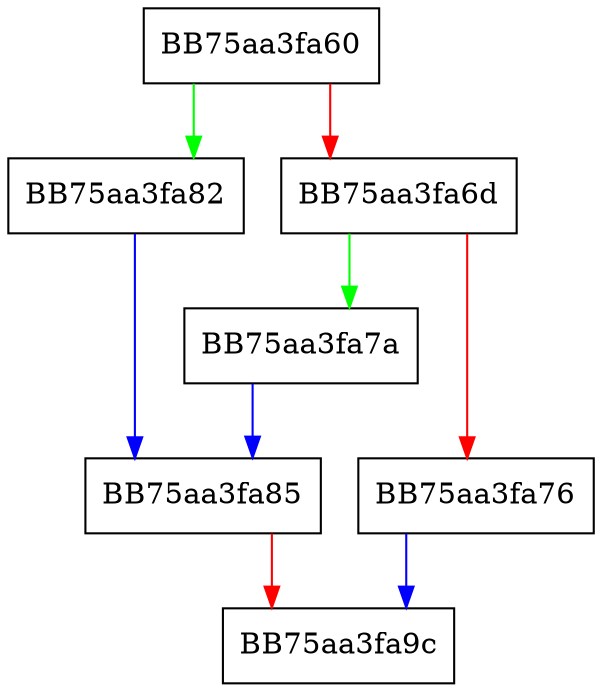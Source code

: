 digraph getPropByHash {
  node [shape="box"];
  graph [splines=ortho];
  BB75aa3fa60 -> BB75aa3fa82 [color="green"];
  BB75aa3fa60 -> BB75aa3fa6d [color="red"];
  BB75aa3fa6d -> BB75aa3fa7a [color="green"];
  BB75aa3fa6d -> BB75aa3fa76 [color="red"];
  BB75aa3fa76 -> BB75aa3fa9c [color="blue"];
  BB75aa3fa7a -> BB75aa3fa85 [color="blue"];
  BB75aa3fa82 -> BB75aa3fa85 [color="blue"];
  BB75aa3fa85 -> BB75aa3fa9c [color="red"];
}